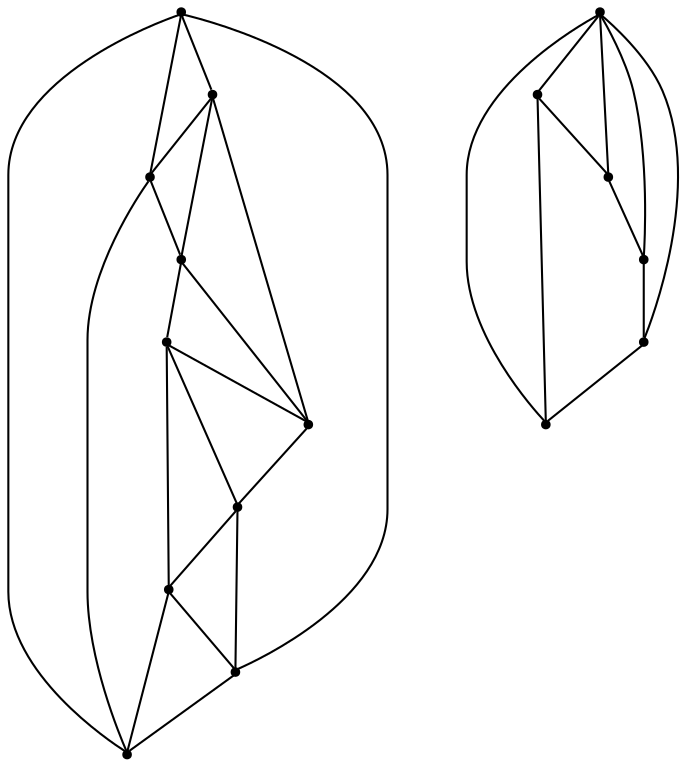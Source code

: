 graph {
  node [shape=point,comment="{\"directed\":false,\"doi\":\"10.1007/3-540-37623-2_21\",\"figure\":\"5\"}"]

  v0 [pos="1351.0420786421703,1852.1041512489314"]
  v1 [pos="1273.5348606330888,2087.354179223378"]
  v2 [pos="1214.0293436780605,1831.8541487058"]
  v3 [pos="1251.0327978997107,1948.8541563351946"]
  v4 [pos="1026.0119162291771,2088.3541385332737"]
  v5 [pos="1152.0235692707956,2020.8541512489314"]
  v6 [pos="1151.0235171572513,1704.8541029294329"]
  v7 [pos="1049.5140628681934,1950.104169050852"]
  v8 [pos="1086.7675619103238,1830.854189395904"]
  v9 [pos="950.5049296155605,1852.1041512489314"]
  v10 [pos="628.9750449762544,1894.8541283607478"]
  v11 [pos="520.9649976124067,1973.6041347185765"]
  v12 [pos="588.4713129809173,1771.1041410764055"]
  v13 [pos="520.9649976124067,1861.1041029294329"]
  v14 [pos="453.45874582808426,1771.1041410764053"]
  v15 [pos="412.9550138327472,1897.1041639645887"]

  v0 -- v1 [id="-1",pos="1351.0420786421703,1852.1041512489314 1273.5348606330888,2087.354179223378 1273.5348606330888,2087.354179223378 1273.5348606330888,2087.354179223378"]
  v15 -- v14 [id="-2",pos="412.9550138327472,1897.1041639645887 453.45874582808426,1771.1041410764053 453.45874582808426,1771.1041410764053 453.45874582808426,1771.1041410764053"]
  v14 -- v12 [id="-3",pos="453.45874582808426,1771.1041410764053 588.4713129809173,1771.1041410764055 588.4713129809173,1771.1041410764055 588.4713129809173,1771.1041410764055"]
  v11 -- v15 [id="-4",pos="520.9649976124067,1973.6041347185765 412.9550138327472,1897.1041639645887 412.9550138327472,1897.1041639645887 412.9550138327472,1897.1041639645887"]
  v13 -- v12 [id="-5",pos="520.9649976124067,1861.1041029294329 588.4713129809173,1771.1041410764055 588.4713129809173,1771.1041410764055 588.4713129809173,1771.1041410764055"]
  v13 -- v15 [id="-6",pos="520.9649976124067,1861.1041029294329 412.9550138327472,1897.1041639645887 412.9550138327472,1897.1041639645887 412.9550138327472,1897.1041639645887"]
  v13 -- v10 [id="-7",pos="520.9649976124067,1861.1041029294329 628.9750449762544,1894.8541283607478 628.9750449762544,1894.8541283607478 628.9750449762544,1894.8541283607478"]
  v13 -- v11 [id="-8",pos="520.9649976124067,1861.1041029294329 520.9649976124067,1973.6041347185765 520.9649976124067,1973.6041347185765 520.9649976124067,1973.6041347185765"]
  v13 -- v14 [id="-9",pos="520.9649976124067,1861.1041029294329 453.45874582808426,1771.1041410764053 453.45874582808426,1771.1041410764053 453.45874582808426,1771.1041410764053"]
  v12 -- v10 [id="-10",pos="588.4713129809173,1771.1041410764055 628.9750449762544,1894.8541283607478 628.9750449762544,1894.8541283607478 628.9750449762544,1894.8541283607478"]
  v10 -- v11 [id="-11",pos="628.9750449762544,1894.8541283607478 520.9649976124067,1973.6041347185765 520.9649976124067,1973.6041347185765 520.9649976124067,1973.6041347185765"]
  v9 -- v6 [id="-12",pos="950.5049296155605,1852.1041512489314 1151.0235171572513,1704.8541029294329 1151.0235171572513,1704.8541029294329 1151.0235171572513,1704.8541029294329"]
  v9 -- v8 [id="-13",pos="950.5049296155605,1852.1041512489314 1086.7675619103238,1830.854189395904 1086.7675619103238,1830.854189395904 1086.7675619103238,1830.854189395904"]
  v4 -- v5 [id="-14",pos="1026.0119162291771,2088.3541385332737 1152.0235692707956,2020.8541512489314 1152.0235692707956,2020.8541512489314 1152.0235692707956,2020.8541512489314"]
  v4 -- v9 [id="-15",pos="1026.0119162291771,2088.3541385332737 950.5049296155605,1852.1041512489314 950.5049296155605,1852.1041512489314 950.5049296155605,1852.1041512489314"]
  v7 -- v8 [id="-16",pos="1049.5140628681934,1950.104169050852 1086.7675619103238,1830.854189395904 1086.7675619103238,1830.854189395904 1086.7675619103238,1830.854189395904"]
  v7 -- v4 [id="-17",pos="1049.5140628681934,1950.104169050852 1026.0119162291771,2088.3541385332737 1026.0119162291771,2088.3541385332737 1026.0119162291771,2088.3541385332737"]
  v7 -- v9 [id="-18",pos="1049.5140628681934,1950.104169050852 950.5049296155605,1852.1041512489314 950.5049296155605,1852.1041512489314 950.5049296155605,1852.1041512489314"]
  v8 -- v6 [id="-19",pos="1086.7675619103238,1830.854189395904 1151.0235171572513,1704.8541029294329 1151.0235171572513,1704.8541029294329 1151.0235171572513,1704.8541029294329"]
  v8 -- v2 [id="-20",pos="1086.7675619103238,1830.854189395904 1214.0293436780605,1831.8541487058 1214.0293436780605,1831.8541487058 1214.0293436780605,1831.8541487058"]
  v6 -- v2 [id="-21",pos="1151.0235171572513,1704.8541029294329 1214.0293436780605,1831.8541487058 1214.0293436780605,1831.8541487058 1214.0293436780605,1831.8541487058"]
  v5 -- v7 [id="-22",pos="1152.0235692707956,2020.8541512489314 1049.5140628681934,1950.104169050852 1049.5140628681934,1950.104169050852 1049.5140628681934,1950.104169050852"]
  v5 -- v1 [id="-23",pos="1152.0235692707956,2020.8541512489314 1273.5348606330888,2087.354179223378 1273.5348606330888,2087.354179223378 1273.5348606330888,2087.354179223378"]
  v6 -- v0 [id="-24",pos="1151.0235171572513,1704.8541029294329 1351.0420786421703,1852.1041512489314 1351.0420786421703,1852.1041512489314 1351.0420786421703,1852.1041512489314"]
  v2 -- v3 [id="-25",pos="1214.0293436780605,1831.8541487058 1251.0327978997107,1948.8541563351946 1251.0327978997107,1948.8541563351946 1251.0327978997107,1948.8541563351946"]
  v3 -- v5 [id="-26",pos="1251.0327978997107,1948.8541563351946 1152.0235692707956,2020.8541512489314 1152.0235692707956,2020.8541512489314 1152.0235692707956,2020.8541512489314"]
  v3 -- v0 [id="-27",pos="1251.0327978997107,1948.8541563351946 1351.0420786421703,1852.1041512489314 1351.0420786421703,1852.1041512489314 1351.0420786421703,1852.1041512489314"]
  v1 -- v4 [id="-28",pos="1273.5348606330888,2087.354179223378 1026.0119162291771,2088.3541385332737 1026.0119162291771,2088.3541385332737 1026.0119162291771,2088.3541385332737"]
  v1 -- v3 [id="-29",pos="1273.5348606330888,2087.354179223378 1251.0327978997107,1948.8541563351946 1251.0327978997107,1948.8541563351946 1251.0327978997107,1948.8541563351946"]
  v0 -- v2 [id="-30",pos="1351.0420786421703,1852.1041512489314 1214.0293436780605,1831.8541487058 1214.0293436780605,1831.8541487058 1214.0293436780605,1831.8541487058"]
}